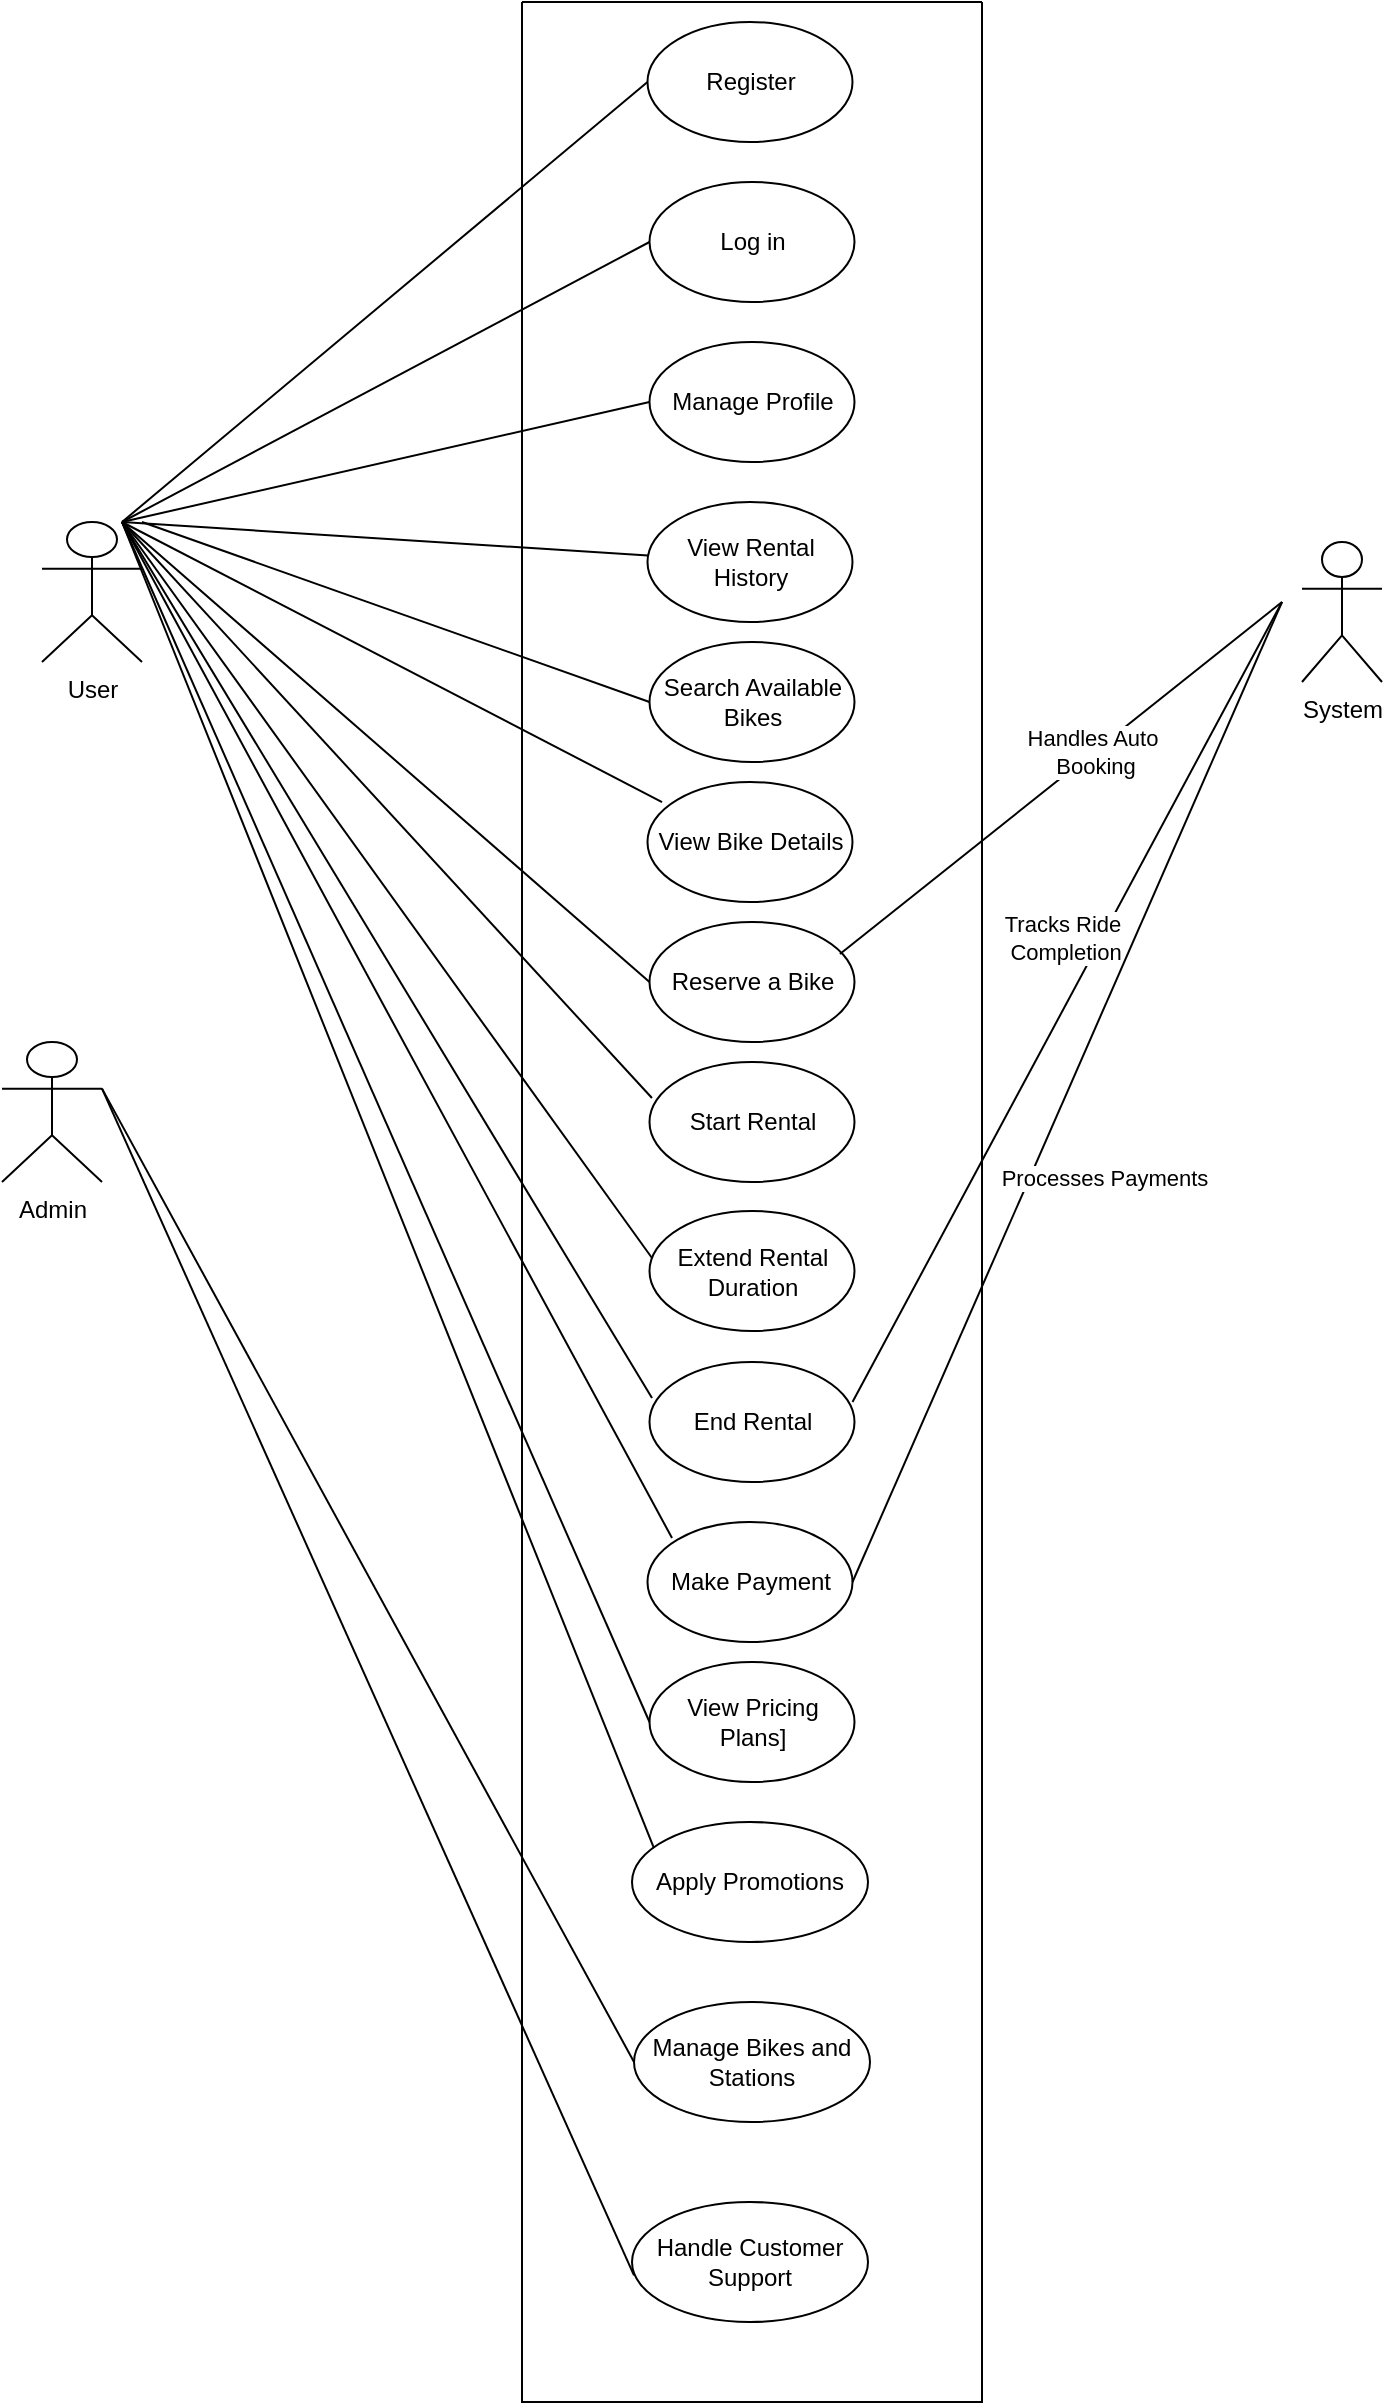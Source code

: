<mxfile version="26.0.16">
  <diagram id="C5RBs43oDa-KdzZeNtuy" name="Page-1">
    <mxGraphModel dx="880" dy="1637" grid="1" gridSize="10" guides="1" tooltips="1" connect="1" arrows="1" fold="1" page="1" pageScale="1" pageWidth="827" pageHeight="1169" math="0" shadow="0">
      <root>
        <mxCell id="WIyWlLk6GJQsqaUBKTNV-0" />
        <mxCell id="WIyWlLk6GJQsqaUBKTNV-1" parent="WIyWlLk6GJQsqaUBKTNV-0" />
        <mxCell id="kn5l2HJR6OhcNnQXECwI-0" value="" style="swimlane;startSize=0;" vertex="1" parent="WIyWlLk6GJQsqaUBKTNV-1">
          <mxGeometry x="310" y="-80" width="230" height="1200" as="geometry" />
        </mxCell>
        <mxCell id="kn5l2HJR6OhcNnQXECwI-28" value="Register" style="ellipse;whiteSpace=wrap;html=1;" vertex="1" parent="kn5l2HJR6OhcNnQXECwI-0">
          <mxGeometry x="62.75" y="10" width="102.5" height="60" as="geometry" />
        </mxCell>
        <mxCell id="kn5l2HJR6OhcNnQXECwI-29" value="Log in" style="ellipse;whiteSpace=wrap;html=1;" vertex="1" parent="kn5l2HJR6OhcNnQXECwI-0">
          <mxGeometry x="63.75" y="90" width="102.5" height="60" as="geometry" />
        </mxCell>
        <mxCell id="kn5l2HJR6OhcNnQXECwI-30" value="Manage Profile" style="ellipse;whiteSpace=wrap;html=1;" vertex="1" parent="kn5l2HJR6OhcNnQXECwI-0">
          <mxGeometry x="63.75" y="170" width="102.5" height="60" as="geometry" />
        </mxCell>
        <mxCell id="kn5l2HJR6OhcNnQXECwI-31" value="View Rental History" style="ellipse;whiteSpace=wrap;html=1;" vertex="1" parent="kn5l2HJR6OhcNnQXECwI-0">
          <mxGeometry x="62.75" y="250" width="102.5" height="60" as="geometry" />
        </mxCell>
        <mxCell id="kn5l2HJR6OhcNnQXECwI-32" value="Search Available Bikes" style="ellipse;whiteSpace=wrap;html=1;" vertex="1" parent="kn5l2HJR6OhcNnQXECwI-0">
          <mxGeometry x="63.75" y="320" width="102.5" height="60" as="geometry" />
        </mxCell>
        <mxCell id="kn5l2HJR6OhcNnQXECwI-33" value="View Bike Details" style="ellipse;whiteSpace=wrap;html=1;" vertex="1" parent="kn5l2HJR6OhcNnQXECwI-0">
          <mxGeometry x="62.75" y="390" width="102.5" height="60" as="geometry" />
        </mxCell>
        <mxCell id="kn5l2HJR6OhcNnQXECwI-40" value="Reserve a Bike" style="ellipse;whiteSpace=wrap;html=1;" vertex="1" parent="kn5l2HJR6OhcNnQXECwI-0">
          <mxGeometry x="63.75" y="460" width="102.5" height="60" as="geometry" />
        </mxCell>
        <mxCell id="kn5l2HJR6OhcNnQXECwI-41" value="Start Rental" style="ellipse;whiteSpace=wrap;html=1;" vertex="1" parent="kn5l2HJR6OhcNnQXECwI-0">
          <mxGeometry x="63.75" y="530" width="102.5" height="60" as="geometry" />
        </mxCell>
        <mxCell id="kn5l2HJR6OhcNnQXECwI-42" value="Extend Rental Duration" style="ellipse;whiteSpace=wrap;html=1;" vertex="1" parent="kn5l2HJR6OhcNnQXECwI-0">
          <mxGeometry x="63.75" y="604.5" width="102.5" height="60" as="geometry" />
        </mxCell>
        <mxCell id="kn5l2HJR6OhcNnQXECwI-43" value="End Rental" style="ellipse;whiteSpace=wrap;html=1;" vertex="1" parent="kn5l2HJR6OhcNnQXECwI-0">
          <mxGeometry x="63.75" y="680" width="102.5" height="60" as="geometry" />
        </mxCell>
        <mxCell id="kn5l2HJR6OhcNnQXECwI-44" value="Make Payment" style="ellipse;whiteSpace=wrap;html=1;" vertex="1" parent="kn5l2HJR6OhcNnQXECwI-0">
          <mxGeometry x="62.75" y="760" width="102.5" height="60" as="geometry" />
        </mxCell>
        <mxCell id="kn5l2HJR6OhcNnQXECwI-45" value="View Pricing Plans]" style="ellipse;whiteSpace=wrap;html=1;" vertex="1" parent="kn5l2HJR6OhcNnQXECwI-0">
          <mxGeometry x="63.75" y="830" width="102.5" height="60" as="geometry" />
        </mxCell>
        <mxCell id="kn5l2HJR6OhcNnQXECwI-46" value="Apply Promotions" style="ellipse;whiteSpace=wrap;html=1;" vertex="1" parent="kn5l2HJR6OhcNnQXECwI-0">
          <mxGeometry x="55" y="910" width="118" height="60" as="geometry" />
        </mxCell>
        <mxCell id="kn5l2HJR6OhcNnQXECwI-47" value="Manage Bikes and Stations" style="ellipse;whiteSpace=wrap;html=1;" vertex="1" parent="kn5l2HJR6OhcNnQXECwI-0">
          <mxGeometry x="56" y="1000" width="118" height="60" as="geometry" />
        </mxCell>
        <mxCell id="kn5l2HJR6OhcNnQXECwI-57" value="" style="endArrow=none;html=1;rounded=0;entryX=0.012;entryY=0.3;entryDx=0;entryDy=0;entryPerimeter=0;" edge="1" parent="kn5l2HJR6OhcNnQXECwI-0">
          <mxGeometry width="50" height="50" relative="1" as="geometry">
            <mxPoint x="-200" y="260" as="sourcePoint" />
            <mxPoint x="65" y="628" as="targetPoint" />
          </mxGeometry>
        </mxCell>
        <mxCell id="kn5l2HJR6OhcNnQXECwI-65" value="" style="endArrow=none;html=1;rounded=0;" edge="1" parent="kn5l2HJR6OhcNnQXECwI-0">
          <mxGeometry width="50" height="50" relative="1" as="geometry">
            <mxPoint x="165.25" y="700" as="sourcePoint" />
            <mxPoint x="380" y="300" as="targetPoint" />
          </mxGeometry>
        </mxCell>
        <mxCell id="kn5l2HJR6OhcNnQXECwI-66" value="Tracks Ride&lt;div&gt;&amp;nbsp;Completion&lt;/div&gt;" style="edgeLabel;html=1;align=center;verticalAlign=middle;resizable=0;points=[];" vertex="1" connectable="0" parent="kn5l2HJR6OhcNnQXECwI-65">
          <mxGeometry x="0.165" y="-2" relative="1" as="geometry">
            <mxPoint x="-22" as="offset" />
          </mxGeometry>
        </mxCell>
        <mxCell id="kn5l2HJR6OhcNnQXECwI-68" value="Handle Customer Support" style="ellipse;whiteSpace=wrap;html=1;" vertex="1" parent="kn5l2HJR6OhcNnQXECwI-0">
          <mxGeometry x="55" y="1100" width="118" height="60" as="geometry" />
        </mxCell>
        <mxCell id="kn5l2HJR6OhcNnQXECwI-60" value="" style="endArrow=none;html=1;rounded=0;entryX=0;entryY=0.5;entryDx=0;entryDy=0;exitX=1;exitY=0.333;exitDx=0;exitDy=0;exitPerimeter=0;" edge="1" parent="kn5l2HJR6OhcNnQXECwI-0" source="kn5l2HJR6OhcNnQXECwI-3">
          <mxGeometry width="50" height="50" relative="1" as="geometry">
            <mxPoint x="-210" y="550" as="sourcePoint" />
            <mxPoint x="56" y="1136.67" as="targetPoint" />
          </mxGeometry>
        </mxCell>
        <mxCell id="kn5l2HJR6OhcNnQXECwI-69" value="" style="endArrow=none;html=1;rounded=0;" edge="1" parent="kn5l2HJR6OhcNnQXECwI-0">
          <mxGeometry width="50" height="50" relative="1" as="geometry">
            <mxPoint x="165.25" y="790" as="sourcePoint" />
            <mxPoint x="380" y="300" as="targetPoint" />
          </mxGeometry>
        </mxCell>
        <mxCell id="kn5l2HJR6OhcNnQXECwI-70" value="Processes Payments" style="edgeLabel;html=1;align=center;verticalAlign=middle;resizable=0;points=[];" vertex="1" connectable="0" parent="kn5l2HJR6OhcNnQXECwI-69">
          <mxGeometry x="-0.176" y="-5" relative="1" as="geometry">
            <mxPoint x="32" y="-2" as="offset" />
          </mxGeometry>
        </mxCell>
        <mxCell id="kn5l2HJR6OhcNnQXECwI-1" value="User" style="shape=umlActor;verticalLabelPosition=bottom;verticalAlign=top;html=1;outlineConnect=0;" vertex="1" parent="WIyWlLk6GJQsqaUBKTNV-1">
          <mxGeometry x="70" y="180" width="50" height="70" as="geometry" />
        </mxCell>
        <mxCell id="kn5l2HJR6OhcNnQXECwI-2" value="System" style="shape=umlActor;verticalLabelPosition=bottom;verticalAlign=top;html=1;outlineConnect=0;" vertex="1" parent="WIyWlLk6GJQsqaUBKTNV-1">
          <mxGeometry x="700" y="190" width="40" height="70" as="geometry" />
        </mxCell>
        <mxCell id="kn5l2HJR6OhcNnQXECwI-3" value="Admin" style="shape=umlActor;verticalLabelPosition=bottom;verticalAlign=top;html=1;outlineConnect=0;" vertex="1" parent="WIyWlLk6GJQsqaUBKTNV-1">
          <mxGeometry x="50" y="440" width="50" height="70" as="geometry" />
        </mxCell>
        <mxCell id="kn5l2HJR6OhcNnQXECwI-48" value="" style="endArrow=none;html=1;rounded=0;entryX=0;entryY=0.5;entryDx=0;entryDy=0;" edge="1" parent="WIyWlLk6GJQsqaUBKTNV-1" target="kn5l2HJR6OhcNnQXECwI-28">
          <mxGeometry width="50" height="50" relative="1" as="geometry">
            <mxPoint x="110" y="180" as="sourcePoint" />
            <mxPoint x="160" y="130" as="targetPoint" />
          </mxGeometry>
        </mxCell>
        <mxCell id="kn5l2HJR6OhcNnQXECwI-49" value="" style="endArrow=none;html=1;rounded=0;entryX=0;entryY=0.5;entryDx=0;entryDy=0;" edge="1" parent="WIyWlLk6GJQsqaUBKTNV-1" target="kn5l2HJR6OhcNnQXECwI-29">
          <mxGeometry width="50" height="50" relative="1" as="geometry">
            <mxPoint x="110" y="180" as="sourcePoint" />
            <mxPoint x="383" y="-30" as="targetPoint" />
          </mxGeometry>
        </mxCell>
        <mxCell id="kn5l2HJR6OhcNnQXECwI-50" value="" style="endArrow=none;html=1;rounded=0;entryX=0;entryY=0.5;entryDx=0;entryDy=0;" edge="1" parent="WIyWlLk6GJQsqaUBKTNV-1" target="kn5l2HJR6OhcNnQXECwI-45">
          <mxGeometry width="50" height="50" relative="1" as="geometry">
            <mxPoint x="110" y="180" as="sourcePoint" />
            <mxPoint x="440" y="580" as="targetPoint" />
          </mxGeometry>
        </mxCell>
        <mxCell id="kn5l2HJR6OhcNnQXECwI-51" value="" style="endArrow=none;html=1;rounded=0;entryX=0;entryY=0.5;entryDx=0;entryDy=0;" edge="1" parent="WIyWlLk6GJQsqaUBKTNV-1" target="kn5l2HJR6OhcNnQXECwI-30">
          <mxGeometry width="50" height="50" relative="1" as="geometry">
            <mxPoint x="110" y="180" as="sourcePoint" />
            <mxPoint x="440" y="190" as="targetPoint" />
          </mxGeometry>
        </mxCell>
        <mxCell id="kn5l2HJR6OhcNnQXECwI-52" value="" style="endArrow=none;html=1;rounded=0;" edge="1" parent="WIyWlLk6GJQsqaUBKTNV-1" target="kn5l2HJR6OhcNnQXECwI-31">
          <mxGeometry width="50" height="50" relative="1" as="geometry">
            <mxPoint x="110" y="180" as="sourcePoint" />
            <mxPoint x="384" y="130" as="targetPoint" />
          </mxGeometry>
        </mxCell>
        <mxCell id="kn5l2HJR6OhcNnQXECwI-53" value="" style="endArrow=none;html=1;rounded=0;entryX=0;entryY=0.5;entryDx=0;entryDy=0;" edge="1" parent="WIyWlLk6GJQsqaUBKTNV-1" target="kn5l2HJR6OhcNnQXECwI-32">
          <mxGeometry width="50" height="50" relative="1" as="geometry">
            <mxPoint x="120" y="180" as="sourcePoint" />
            <mxPoint x="394" y="140" as="targetPoint" />
          </mxGeometry>
        </mxCell>
        <mxCell id="kn5l2HJR6OhcNnQXECwI-54" value="" style="endArrow=none;html=1;rounded=0;entryX=0.071;entryY=0.167;entryDx=0;entryDy=0;entryPerimeter=0;" edge="1" parent="WIyWlLk6GJQsqaUBKTNV-1" target="kn5l2HJR6OhcNnQXECwI-33">
          <mxGeometry width="50" height="50" relative="1" as="geometry">
            <mxPoint x="110" y="180" as="sourcePoint" />
            <mxPoint x="404" y="150" as="targetPoint" />
          </mxGeometry>
        </mxCell>
        <mxCell id="kn5l2HJR6OhcNnQXECwI-55" value="" style="endArrow=none;html=1;rounded=0;entryX=0;entryY=0.5;entryDx=0;entryDy=0;" edge="1" parent="WIyWlLk6GJQsqaUBKTNV-1" target="kn5l2HJR6OhcNnQXECwI-40">
          <mxGeometry width="50" height="50" relative="1" as="geometry">
            <mxPoint x="110" y="180" as="sourcePoint" />
            <mxPoint x="414" y="160" as="targetPoint" />
          </mxGeometry>
        </mxCell>
        <mxCell id="kn5l2HJR6OhcNnQXECwI-56" value="" style="endArrow=none;html=1;rounded=0;entryX=0.012;entryY=0.3;entryDx=0;entryDy=0;entryPerimeter=0;" edge="1" parent="WIyWlLk6GJQsqaUBKTNV-1" target="kn5l2HJR6OhcNnQXECwI-41">
          <mxGeometry width="50" height="50" relative="1" as="geometry">
            <mxPoint x="110" y="180" as="sourcePoint" />
            <mxPoint x="424" y="170" as="targetPoint" />
          </mxGeometry>
        </mxCell>
        <mxCell id="kn5l2HJR6OhcNnQXECwI-58" value="" style="endArrow=none;html=1;rounded=0;entryX=0.012;entryY=0.3;entryDx=0;entryDy=0;entryPerimeter=0;" edge="1" parent="WIyWlLk6GJQsqaUBKTNV-1">
          <mxGeometry width="50" height="50" relative="1" as="geometry">
            <mxPoint x="110" y="180" as="sourcePoint" />
            <mxPoint x="375" y="618" as="targetPoint" />
          </mxGeometry>
        </mxCell>
        <mxCell id="kn5l2HJR6OhcNnQXECwI-59" value="" style="endArrow=none;html=1;rounded=0;entryX=0.012;entryY=0.3;entryDx=0;entryDy=0;entryPerimeter=0;" edge="1" parent="WIyWlLk6GJQsqaUBKTNV-1">
          <mxGeometry width="50" height="50" relative="1" as="geometry">
            <mxPoint x="110" y="180" as="sourcePoint" />
            <mxPoint x="385" y="688" as="targetPoint" />
          </mxGeometry>
        </mxCell>
        <mxCell id="kn5l2HJR6OhcNnQXECwI-62" value="" style="endArrow=none;html=1;rounded=0;entryX=0;entryY=0.5;entryDx=0;entryDy=0;exitX=1;exitY=0.333;exitDx=0;exitDy=0;exitPerimeter=0;" edge="1" parent="WIyWlLk6GJQsqaUBKTNV-1" source="kn5l2HJR6OhcNnQXECwI-3" target="kn5l2HJR6OhcNnQXECwI-47">
          <mxGeometry width="50" height="50" relative="1" as="geometry">
            <mxPoint x="100" y="660" as="sourcePoint" />
            <mxPoint x="150" y="610" as="targetPoint" />
          </mxGeometry>
        </mxCell>
        <mxCell id="kn5l2HJR6OhcNnQXECwI-63" value="" style="endArrow=none;html=1;rounded=0;exitX=0.929;exitY=0.267;exitDx=0;exitDy=0;exitPerimeter=0;" edge="1" parent="WIyWlLk6GJQsqaUBKTNV-1" source="kn5l2HJR6OhcNnQXECwI-40">
          <mxGeometry width="50" height="50" relative="1" as="geometry">
            <mxPoint x="640" y="270" as="sourcePoint" />
            <mxPoint x="690" y="220" as="targetPoint" />
          </mxGeometry>
        </mxCell>
        <mxCell id="kn5l2HJR6OhcNnQXECwI-64" value="Handles Auto&lt;div&gt;&amp;nbsp;Booking&lt;/div&gt;" style="edgeLabel;html=1;align=center;verticalAlign=middle;resizable=0;points=[];" vertex="1" connectable="0" parent="kn5l2HJR6OhcNnQXECwI-63">
          <mxGeometry x="0.148" y="1" relative="1" as="geometry">
            <mxPoint as="offset" />
          </mxGeometry>
        </mxCell>
        <mxCell id="kn5l2HJR6OhcNnQXECwI-67" value="" style="endArrow=none;html=1;rounded=0;exitX=0.093;exitY=0.217;exitDx=0;exitDy=0;exitPerimeter=0;" edge="1" parent="WIyWlLk6GJQsqaUBKTNV-1" source="kn5l2HJR6OhcNnQXECwI-46">
          <mxGeometry width="50" height="50" relative="1" as="geometry">
            <mxPoint x="390.514" y="840.794" as="sourcePoint" />
            <mxPoint x="110" y="180" as="targetPoint" />
          </mxGeometry>
        </mxCell>
      </root>
    </mxGraphModel>
  </diagram>
</mxfile>
